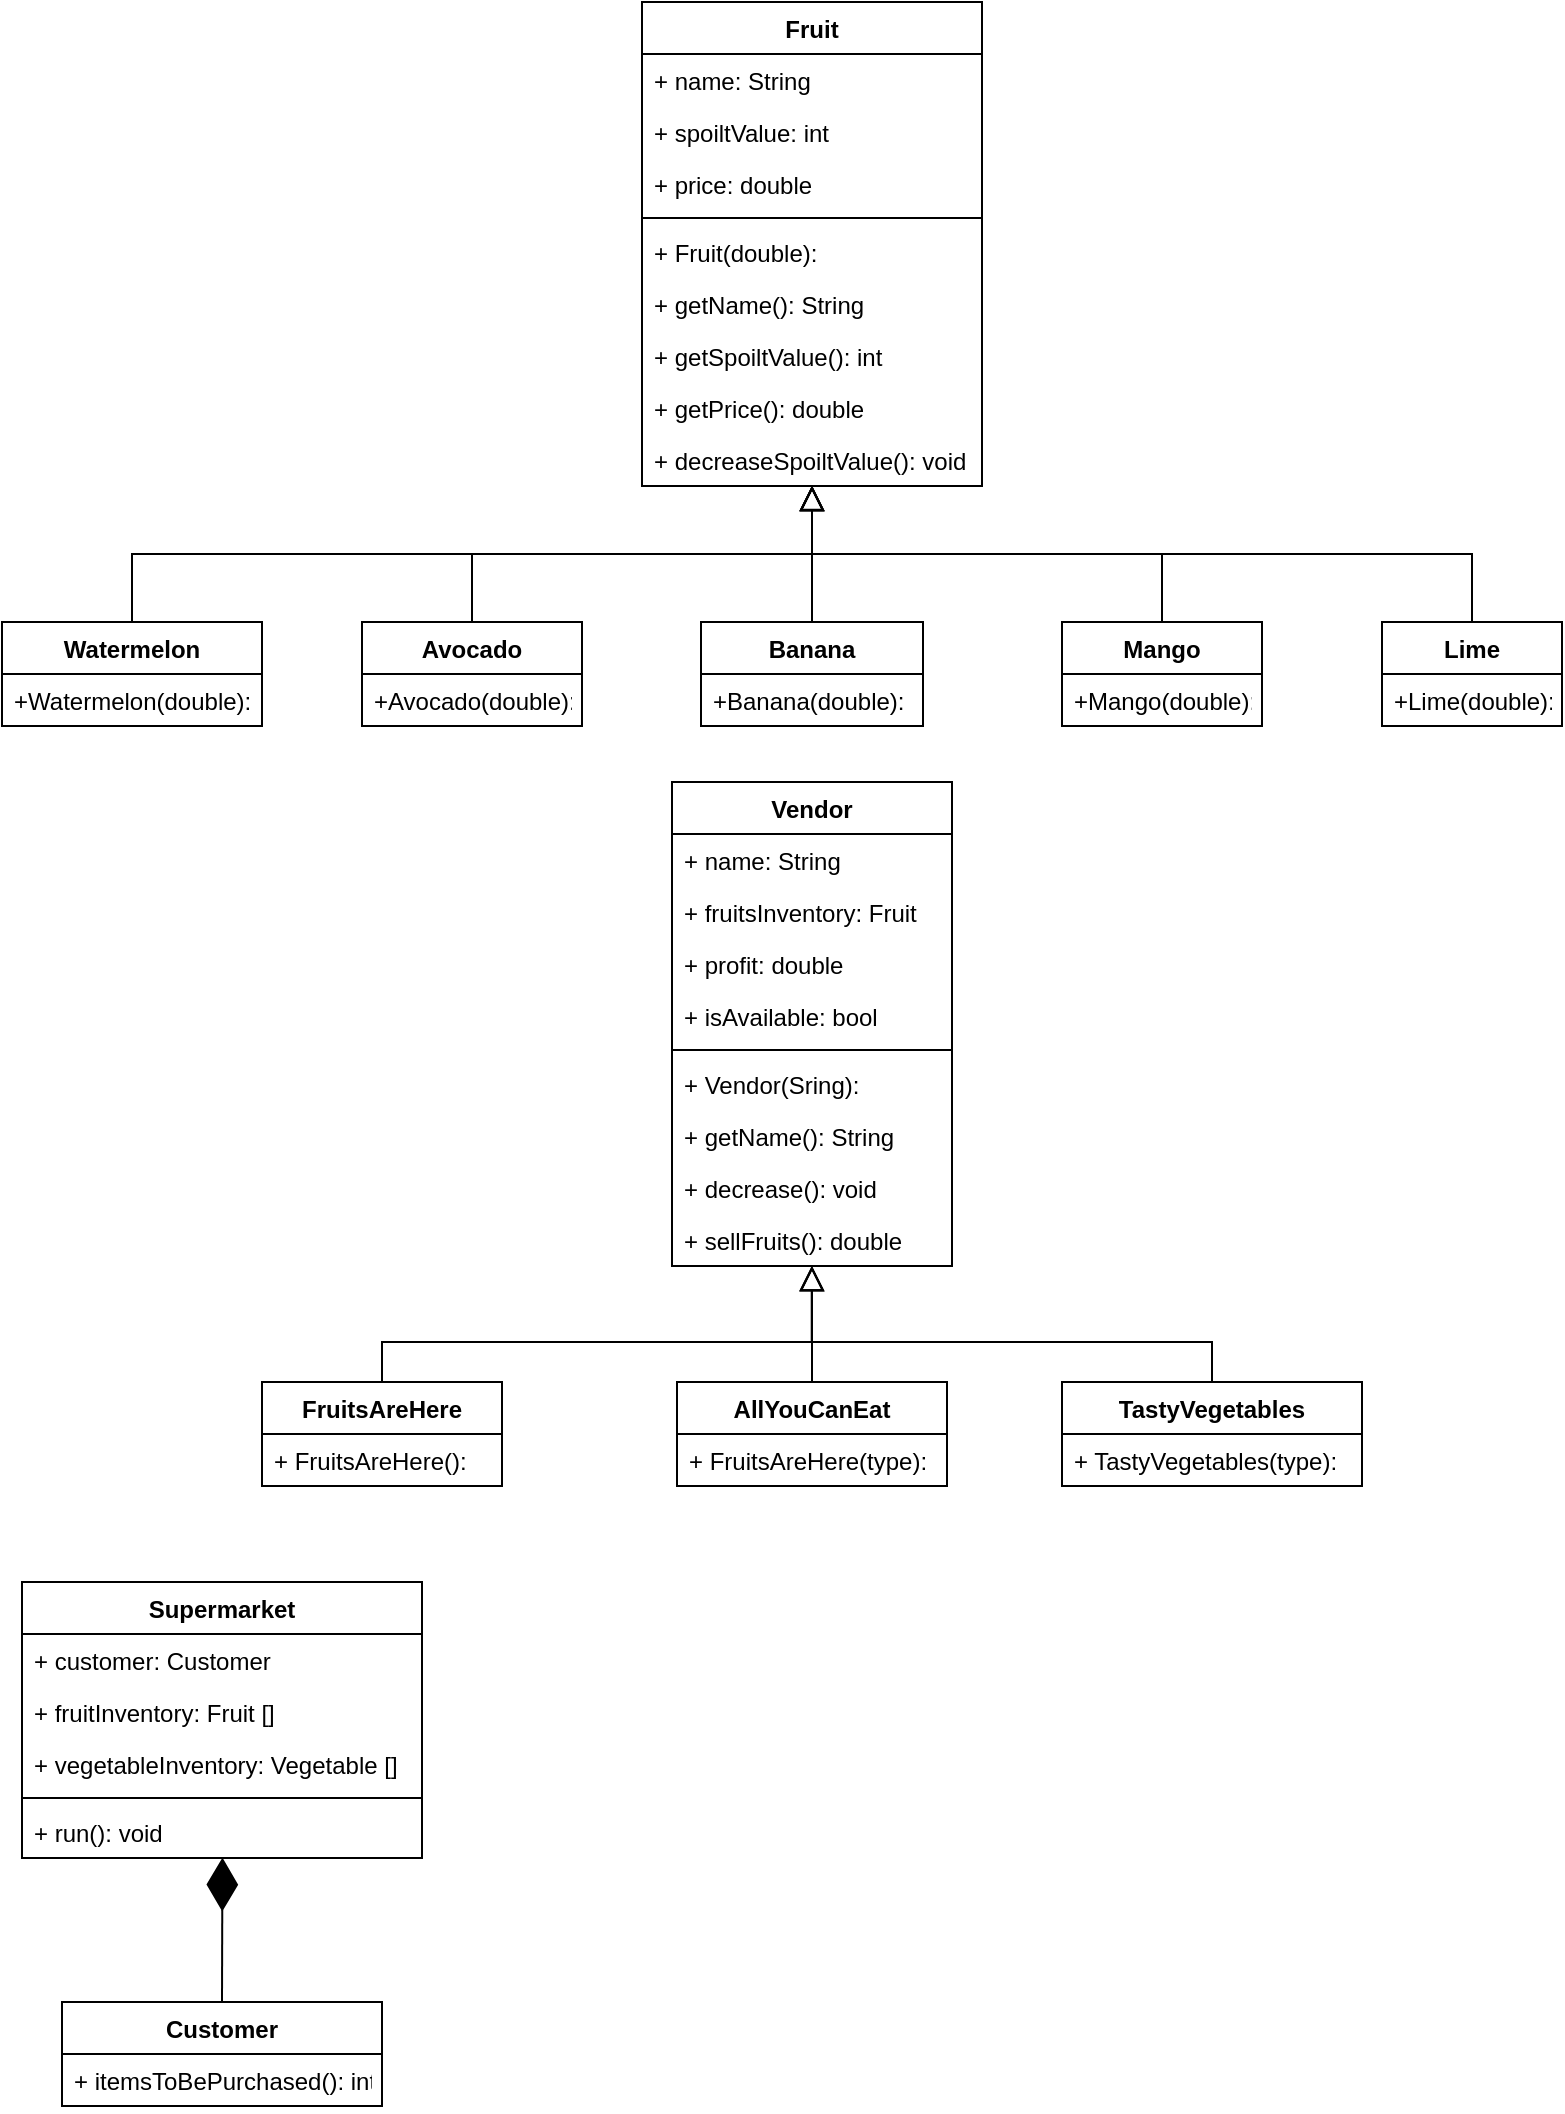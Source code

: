<mxfile version="20.5.3" type="github">
  <diagram id="C5RBs43oDa-KdzZeNtuy" name="Page-1">
    <mxGraphModel dx="552" dy="277" grid="1" gridSize="10" guides="1" tooltips="1" connect="1" arrows="1" fold="1" page="1" pageScale="1" pageWidth="827" pageHeight="1169" math="0" shadow="0">
      <root>
        <mxCell id="WIyWlLk6GJQsqaUBKTNV-0" />
        <mxCell id="WIyWlLk6GJQsqaUBKTNV-1" parent="WIyWlLk6GJQsqaUBKTNV-0" />
        <mxCell id="qY9DkQJwHZ6WqIzic8MO-0" value="Fruit" style="swimlane;fontStyle=1;align=center;verticalAlign=top;childLayout=stackLayout;horizontal=1;startSize=26;horizontalStack=0;resizeParent=1;resizeParentMax=0;resizeLast=0;collapsible=1;marginBottom=0;" parent="WIyWlLk6GJQsqaUBKTNV-1" vertex="1">
          <mxGeometry x="350" y="10" width="170" height="242" as="geometry" />
        </mxCell>
        <mxCell id="qY9DkQJwHZ6WqIzic8MO-1" value="+ name: String" style="text;strokeColor=none;fillColor=none;align=left;verticalAlign=top;spacingLeft=4;spacingRight=4;overflow=hidden;rotatable=0;points=[[0,0.5],[1,0.5]];portConstraint=eastwest;" parent="qY9DkQJwHZ6WqIzic8MO-0" vertex="1">
          <mxGeometry y="26" width="170" height="26" as="geometry" />
        </mxCell>
        <mxCell id="qY9DkQJwHZ6WqIzic8MO-4" value="+ spoiltValue: int" style="text;strokeColor=none;fillColor=none;align=left;verticalAlign=top;spacingLeft=4;spacingRight=4;overflow=hidden;rotatable=0;points=[[0,0.5],[1,0.5]];portConstraint=eastwest;" parent="qY9DkQJwHZ6WqIzic8MO-0" vertex="1">
          <mxGeometry y="52" width="170" height="26" as="geometry" />
        </mxCell>
        <mxCell id="qY9DkQJwHZ6WqIzic8MO-5" value="+ price: double" style="text;strokeColor=none;fillColor=none;align=left;verticalAlign=top;spacingLeft=4;spacingRight=4;overflow=hidden;rotatable=0;points=[[0,0.5],[1,0.5]];portConstraint=eastwest;" parent="qY9DkQJwHZ6WqIzic8MO-0" vertex="1">
          <mxGeometry y="78" width="170" height="26" as="geometry" />
        </mxCell>
        <mxCell id="qY9DkQJwHZ6WqIzic8MO-2" value="" style="line;strokeWidth=1;fillColor=none;align=left;verticalAlign=middle;spacingTop=-1;spacingLeft=3;spacingRight=3;rotatable=0;labelPosition=right;points=[];portConstraint=eastwest;strokeColor=inherit;" parent="qY9DkQJwHZ6WqIzic8MO-0" vertex="1">
          <mxGeometry y="104" width="170" height="8" as="geometry" />
        </mxCell>
        <mxCell id="qY9DkQJwHZ6WqIzic8MO-3" value="+ Fruit(double):" style="text;strokeColor=none;fillColor=none;align=left;verticalAlign=top;spacingLeft=4;spacingRight=4;overflow=hidden;rotatable=0;points=[[0,0.5],[1,0.5]];portConstraint=eastwest;" parent="qY9DkQJwHZ6WqIzic8MO-0" vertex="1">
          <mxGeometry y="112" width="170" height="26" as="geometry" />
        </mxCell>
        <mxCell id="qY9DkQJwHZ6WqIzic8MO-6" value="+ getName(): String" style="text;strokeColor=none;fillColor=none;align=left;verticalAlign=top;spacingLeft=4;spacingRight=4;overflow=hidden;rotatable=0;points=[[0,0.5],[1,0.5]];portConstraint=eastwest;" parent="qY9DkQJwHZ6WqIzic8MO-0" vertex="1">
          <mxGeometry y="138" width="170" height="26" as="geometry" />
        </mxCell>
        <mxCell id="qY9DkQJwHZ6WqIzic8MO-7" value="+ getSpoiltValue(): int" style="text;strokeColor=none;fillColor=none;align=left;verticalAlign=top;spacingLeft=4;spacingRight=4;overflow=hidden;rotatable=0;points=[[0,0.5],[1,0.5]];portConstraint=eastwest;" parent="qY9DkQJwHZ6WqIzic8MO-0" vertex="1">
          <mxGeometry y="164" width="170" height="26" as="geometry" />
        </mxCell>
        <mxCell id="qY9DkQJwHZ6WqIzic8MO-8" value="+ getPrice(): double" style="text;strokeColor=none;fillColor=none;align=left;verticalAlign=top;spacingLeft=4;spacingRight=4;overflow=hidden;rotatable=0;points=[[0,0.5],[1,0.5]];portConstraint=eastwest;" parent="qY9DkQJwHZ6WqIzic8MO-0" vertex="1">
          <mxGeometry y="190" width="170" height="26" as="geometry" />
        </mxCell>
        <mxCell id="qY9DkQJwHZ6WqIzic8MO-9" value="+ decreaseSpoiltValue(): void" style="text;strokeColor=none;fillColor=none;align=left;verticalAlign=top;spacingLeft=4;spacingRight=4;overflow=hidden;rotatable=0;points=[[0,0.5],[1,0.5]];portConstraint=eastwest;" parent="qY9DkQJwHZ6WqIzic8MO-0" vertex="1">
          <mxGeometry y="216" width="170" height="26" as="geometry" />
        </mxCell>
        <mxCell id="qY9DkQJwHZ6WqIzic8MO-10" value="" style="endArrow=block;endSize=10;endFill=0;shadow=0;strokeWidth=1;rounded=0;edgeStyle=elbowEdgeStyle;elbow=vertical;exitX=0.5;exitY=0;exitDx=0;exitDy=0;" parent="WIyWlLk6GJQsqaUBKTNV-1" source="qY9DkQJwHZ6WqIzic8MO-12" target="qY9DkQJwHZ6WqIzic8MO-9" edge="1">
          <mxGeometry width="160" relative="1" as="geometry">
            <mxPoint x="100" y="370" as="sourcePoint" />
            <mxPoint x="160" y="300" as="targetPoint" />
          </mxGeometry>
        </mxCell>
        <mxCell id="qY9DkQJwHZ6WqIzic8MO-11" value="" style="endArrow=block;endSize=10;endFill=0;shadow=0;strokeWidth=1;rounded=0;edgeStyle=elbowEdgeStyle;elbow=vertical;exitX=0.5;exitY=0;exitDx=0;exitDy=0;entryX=0.5;entryY=1.006;entryDx=0;entryDy=0;entryPerimeter=0;" parent="WIyWlLk6GJQsqaUBKTNV-1" source="qY9DkQJwHZ6WqIzic8MO-18" target="qY9DkQJwHZ6WqIzic8MO-9" edge="1">
          <mxGeometry width="160" relative="1" as="geometry">
            <mxPoint x="290" y="340" as="sourcePoint" />
            <mxPoint x="240" y="270" as="targetPoint" />
          </mxGeometry>
        </mxCell>
        <mxCell id="qY9DkQJwHZ6WqIzic8MO-12" value="Watermelon" style="swimlane;fontStyle=1;align=center;verticalAlign=top;childLayout=stackLayout;horizontal=1;startSize=26;horizontalStack=0;resizeParent=1;resizeLast=0;collapsible=1;marginBottom=0;rounded=0;shadow=0;strokeWidth=1;" parent="WIyWlLk6GJQsqaUBKTNV-1" vertex="1">
          <mxGeometry x="30" y="320" width="130" height="52" as="geometry">
            <mxRectangle x="130" y="380" width="160" height="26" as="alternateBounds" />
          </mxGeometry>
        </mxCell>
        <mxCell id="qY9DkQJwHZ6WqIzic8MO-16" value="+Watermelon(double):" style="text;align=left;verticalAlign=top;spacingLeft=4;spacingRight=4;overflow=hidden;rotatable=0;points=[[0,0.5],[1,0.5]];portConstraint=eastwest;fontStyle=0" parent="qY9DkQJwHZ6WqIzic8MO-12" vertex="1">
          <mxGeometry y="26" width="130" height="26" as="geometry" />
        </mxCell>
        <mxCell id="qY9DkQJwHZ6WqIzic8MO-18" value="Banana" style="swimlane;fontStyle=1;align=center;verticalAlign=top;childLayout=stackLayout;horizontal=1;startSize=26;horizontalStack=0;resizeParent=1;resizeLast=0;collapsible=1;marginBottom=0;rounded=0;shadow=0;strokeWidth=1;" parent="WIyWlLk6GJQsqaUBKTNV-1" vertex="1">
          <mxGeometry x="379.5" y="320" width="111" height="52" as="geometry">
            <mxRectangle x="130" y="380" width="160" height="26" as="alternateBounds" />
          </mxGeometry>
        </mxCell>
        <mxCell id="qY9DkQJwHZ6WqIzic8MO-19" value="+Banana(double):" style="text;align=left;verticalAlign=top;spacingLeft=4;spacingRight=4;overflow=hidden;rotatable=0;points=[[0,0.5],[1,0.5]];portConstraint=eastwest;fontStyle=0" parent="qY9DkQJwHZ6WqIzic8MO-18" vertex="1">
          <mxGeometry y="26" width="111" height="26" as="geometry" />
        </mxCell>
        <mxCell id="qY9DkQJwHZ6WqIzic8MO-20" value="Lime" style="swimlane;fontStyle=1;align=center;verticalAlign=top;childLayout=stackLayout;horizontal=1;startSize=26;horizontalStack=0;resizeParent=1;resizeLast=0;collapsible=1;marginBottom=0;rounded=0;shadow=0;strokeWidth=1;" parent="WIyWlLk6GJQsqaUBKTNV-1" vertex="1">
          <mxGeometry x="720" y="320" width="90" height="52" as="geometry">
            <mxRectangle x="130" y="380" width="160" height="26" as="alternateBounds" />
          </mxGeometry>
        </mxCell>
        <mxCell id="qY9DkQJwHZ6WqIzic8MO-21" value="+Lime(double):" style="text;align=left;verticalAlign=top;spacingLeft=4;spacingRight=4;overflow=hidden;rotatable=0;points=[[0,0.5],[1,0.5]];portConstraint=eastwest;fontStyle=0" parent="qY9DkQJwHZ6WqIzic8MO-20" vertex="1">
          <mxGeometry y="26" width="90" height="26" as="geometry" />
        </mxCell>
        <mxCell id="qY9DkQJwHZ6WqIzic8MO-22" value="Mango" style="swimlane;fontStyle=1;align=center;verticalAlign=top;childLayout=stackLayout;horizontal=1;startSize=26;horizontalStack=0;resizeParent=1;resizeLast=0;collapsible=1;marginBottom=0;rounded=0;shadow=0;strokeWidth=1;" parent="WIyWlLk6GJQsqaUBKTNV-1" vertex="1">
          <mxGeometry x="560" y="320" width="100" height="52" as="geometry">
            <mxRectangle x="130" y="380" width="160" height="26" as="alternateBounds" />
          </mxGeometry>
        </mxCell>
        <mxCell id="qY9DkQJwHZ6WqIzic8MO-23" value="+Mango(double):" style="text;align=left;verticalAlign=top;spacingLeft=4;spacingRight=4;overflow=hidden;rotatable=0;points=[[0,0.5],[1,0.5]];portConstraint=eastwest;fontStyle=0" parent="qY9DkQJwHZ6WqIzic8MO-22" vertex="1">
          <mxGeometry y="26" width="100" height="26" as="geometry" />
        </mxCell>
        <mxCell id="qY9DkQJwHZ6WqIzic8MO-24" value="Avocado" style="swimlane;fontStyle=1;align=center;verticalAlign=top;childLayout=stackLayout;horizontal=1;startSize=26;horizontalStack=0;resizeParent=1;resizeLast=0;collapsible=1;marginBottom=0;rounded=0;shadow=0;strokeWidth=1;" parent="WIyWlLk6GJQsqaUBKTNV-1" vertex="1">
          <mxGeometry x="210" y="320" width="110" height="52" as="geometry">
            <mxRectangle x="130" y="380" width="160" height="26" as="alternateBounds" />
          </mxGeometry>
        </mxCell>
        <mxCell id="qY9DkQJwHZ6WqIzic8MO-25" value="+Avocado(double):" style="text;align=left;verticalAlign=top;spacingLeft=4;spacingRight=4;overflow=hidden;rotatable=0;points=[[0,0.5],[1,0.5]];portConstraint=eastwest;fontStyle=0" parent="qY9DkQJwHZ6WqIzic8MO-24" vertex="1">
          <mxGeometry y="26" width="110" height="26" as="geometry" />
        </mxCell>
        <mxCell id="qY9DkQJwHZ6WqIzic8MO-28" value="" style="endArrow=block;endSize=10;endFill=0;shadow=0;strokeWidth=1;rounded=0;edgeStyle=elbowEdgeStyle;elbow=vertical;exitX=0.5;exitY=0;exitDx=0;exitDy=0;entryX=0.5;entryY=0.991;entryDx=0;entryDy=0;entryPerimeter=0;" parent="WIyWlLk6GJQsqaUBKTNV-1" source="qY9DkQJwHZ6WqIzic8MO-20" target="qY9DkQJwHZ6WqIzic8MO-9" edge="1">
          <mxGeometry width="160" relative="1" as="geometry">
            <mxPoint x="380" y="328" as="sourcePoint" />
            <mxPoint x="260" y="270" as="targetPoint" />
          </mxGeometry>
        </mxCell>
        <mxCell id="qY9DkQJwHZ6WqIzic8MO-29" value="" style="endArrow=block;endSize=10;endFill=0;shadow=0;strokeWidth=1;rounded=0;edgeStyle=elbowEdgeStyle;elbow=vertical;exitX=0.5;exitY=0;exitDx=0;exitDy=0;entryX=0.5;entryY=0.996;entryDx=0;entryDy=0;entryPerimeter=0;" parent="WIyWlLk6GJQsqaUBKTNV-1" source="qY9DkQJwHZ6WqIzic8MO-24" target="qY9DkQJwHZ6WqIzic8MO-9" edge="1">
          <mxGeometry width="160" relative="1" as="geometry">
            <mxPoint x="115" y="350" as="sourcePoint" />
            <mxPoint x="255" y="272" as="targetPoint" />
          </mxGeometry>
        </mxCell>
        <mxCell id="qY9DkQJwHZ6WqIzic8MO-30" value="" style="endArrow=block;endSize=10;endFill=0;shadow=0;strokeWidth=1;rounded=0;edgeStyle=elbowEdgeStyle;elbow=vertical;exitX=0.5;exitY=0;exitDx=0;exitDy=0;entryX=0.5;entryY=1.002;entryDx=0;entryDy=0;entryPerimeter=0;" parent="WIyWlLk6GJQsqaUBKTNV-1" source="qY9DkQJwHZ6WqIzic8MO-22" target="qY9DkQJwHZ6WqIzic8MO-9" edge="1">
          <mxGeometry width="160" relative="1" as="geometry">
            <mxPoint x="415" y="350" as="sourcePoint" />
            <mxPoint x="255" y="271.766" as="targetPoint" />
          </mxGeometry>
        </mxCell>
        <mxCell id="X1cJ_ASawGLhmO6_ULcc-0" value="Vendor" style="swimlane;fontStyle=1;align=center;verticalAlign=top;childLayout=stackLayout;horizontal=1;startSize=26;horizontalStack=0;resizeParent=1;resizeParentMax=0;resizeLast=0;collapsible=1;marginBottom=0;" vertex="1" parent="WIyWlLk6GJQsqaUBKTNV-1">
          <mxGeometry x="365" y="400" width="140" height="242" as="geometry" />
        </mxCell>
        <mxCell id="X1cJ_ASawGLhmO6_ULcc-1" value="+ name: String" style="text;strokeColor=none;fillColor=none;align=left;verticalAlign=top;spacingLeft=4;spacingRight=4;overflow=hidden;rotatable=0;points=[[0,0.5],[1,0.5]];portConstraint=eastwest;" vertex="1" parent="X1cJ_ASawGLhmO6_ULcc-0">
          <mxGeometry y="26" width="140" height="26" as="geometry" />
        </mxCell>
        <mxCell id="X1cJ_ASawGLhmO6_ULcc-2" value="+ fruitsInventory: Fruit" style="text;strokeColor=none;fillColor=none;align=left;verticalAlign=top;spacingLeft=4;spacingRight=4;overflow=hidden;rotatable=0;points=[[0,0.5],[1,0.5]];portConstraint=eastwest;" vertex="1" parent="X1cJ_ASawGLhmO6_ULcc-0">
          <mxGeometry y="52" width="140" height="26" as="geometry" />
        </mxCell>
        <mxCell id="X1cJ_ASawGLhmO6_ULcc-3" value="+ profit: double" style="text;strokeColor=none;fillColor=none;align=left;verticalAlign=top;spacingLeft=4;spacingRight=4;overflow=hidden;rotatable=0;points=[[0,0.5],[1,0.5]];portConstraint=eastwest;" vertex="1" parent="X1cJ_ASawGLhmO6_ULcc-0">
          <mxGeometry y="78" width="140" height="26" as="geometry" />
        </mxCell>
        <mxCell id="X1cJ_ASawGLhmO6_ULcc-11" value="+ isAvailable: bool" style="text;strokeColor=none;fillColor=none;align=left;verticalAlign=top;spacingLeft=4;spacingRight=4;overflow=hidden;rotatable=0;points=[[0,0.5],[1,0.5]];portConstraint=eastwest;" vertex="1" parent="X1cJ_ASawGLhmO6_ULcc-0">
          <mxGeometry y="104" width="140" height="26" as="geometry" />
        </mxCell>
        <mxCell id="X1cJ_ASawGLhmO6_ULcc-4" value="" style="line;strokeWidth=1;fillColor=none;align=left;verticalAlign=middle;spacingTop=-1;spacingLeft=3;spacingRight=3;rotatable=0;labelPosition=right;points=[];portConstraint=eastwest;strokeColor=inherit;" vertex="1" parent="X1cJ_ASawGLhmO6_ULcc-0">
          <mxGeometry y="130" width="140" height="8" as="geometry" />
        </mxCell>
        <mxCell id="X1cJ_ASawGLhmO6_ULcc-5" value="+ Vendor(Sring):" style="text;strokeColor=none;fillColor=none;align=left;verticalAlign=top;spacingLeft=4;spacingRight=4;overflow=hidden;rotatable=0;points=[[0,0.5],[1,0.5]];portConstraint=eastwest;" vertex="1" parent="X1cJ_ASawGLhmO6_ULcc-0">
          <mxGeometry y="138" width="140" height="26" as="geometry" />
        </mxCell>
        <mxCell id="X1cJ_ASawGLhmO6_ULcc-6" value="+ getName(): String" style="text;strokeColor=none;fillColor=none;align=left;verticalAlign=top;spacingLeft=4;spacingRight=4;overflow=hidden;rotatable=0;points=[[0,0.5],[1,0.5]];portConstraint=eastwest;" vertex="1" parent="X1cJ_ASawGLhmO6_ULcc-0">
          <mxGeometry y="164" width="140" height="26" as="geometry" />
        </mxCell>
        <mxCell id="X1cJ_ASawGLhmO6_ULcc-9" value="+ decrease(): void" style="text;strokeColor=none;fillColor=none;align=left;verticalAlign=top;spacingLeft=4;spacingRight=4;overflow=hidden;rotatable=0;points=[[0,0.5],[1,0.5]];portConstraint=eastwest;" vertex="1" parent="X1cJ_ASawGLhmO6_ULcc-0">
          <mxGeometry y="190" width="140" height="26" as="geometry" />
        </mxCell>
        <mxCell id="X1cJ_ASawGLhmO6_ULcc-12" value="+ sellFruits(): double" style="text;strokeColor=none;fillColor=none;align=left;verticalAlign=top;spacingLeft=4;spacingRight=4;overflow=hidden;rotatable=0;points=[[0,0.5],[1,0.5]];portConstraint=eastwest;" vertex="1" parent="X1cJ_ASawGLhmO6_ULcc-0">
          <mxGeometry y="216" width="140" height="26" as="geometry" />
        </mxCell>
        <mxCell id="X1cJ_ASawGLhmO6_ULcc-13" value="FruitsAreHere" style="swimlane;fontStyle=1;align=center;verticalAlign=top;childLayout=stackLayout;horizontal=1;startSize=26;horizontalStack=0;resizeParent=1;resizeParentMax=0;resizeLast=0;collapsible=1;marginBottom=0;" vertex="1" parent="WIyWlLk6GJQsqaUBKTNV-1">
          <mxGeometry x="160" y="700" width="120" height="52" as="geometry" />
        </mxCell>
        <mxCell id="X1cJ_ASawGLhmO6_ULcc-16" value="+ FruitsAreHere():" style="text;strokeColor=none;fillColor=none;align=left;verticalAlign=top;spacingLeft=4;spacingRight=4;overflow=hidden;rotatable=0;points=[[0,0.5],[1,0.5]];portConstraint=eastwest;" vertex="1" parent="X1cJ_ASawGLhmO6_ULcc-13">
          <mxGeometry y="26" width="120" height="26" as="geometry" />
        </mxCell>
        <mxCell id="X1cJ_ASawGLhmO6_ULcc-18" value="" style="endArrow=block;endSize=10;endFill=0;shadow=0;strokeWidth=1;rounded=0;edgeStyle=elbowEdgeStyle;elbow=vertical;exitX=0.5;exitY=0;exitDx=0;exitDy=0;entryX=0.5;entryY=1;entryDx=0;entryDy=0;" edge="1" parent="WIyWlLk6GJQsqaUBKTNV-1" source="X1cJ_ASawGLhmO6_ULcc-13" target="X1cJ_ASawGLhmO6_ULcc-0">
          <mxGeometry width="160" relative="1" as="geometry">
            <mxPoint x="-20" y="738.1" as="sourcePoint" />
            <mxPoint x="150" y="669.996" as="targetPoint" />
            <Array as="points">
              <mxPoint x="300" y="680" />
              <mxPoint x="200" y="660" />
              <mxPoint x="100" y="680" />
            </Array>
          </mxGeometry>
        </mxCell>
        <mxCell id="X1cJ_ASawGLhmO6_ULcc-19" value="AllYouCanEat" style="swimlane;fontStyle=1;align=center;verticalAlign=top;childLayout=stackLayout;horizontal=1;startSize=26;horizontalStack=0;resizeParent=1;resizeParentMax=0;resizeLast=0;collapsible=1;marginBottom=0;" vertex="1" parent="WIyWlLk6GJQsqaUBKTNV-1">
          <mxGeometry x="367.5" y="700" width="135" height="52" as="geometry" />
        </mxCell>
        <mxCell id="X1cJ_ASawGLhmO6_ULcc-20" value="+ FruitsAreHere(type):" style="text;strokeColor=none;fillColor=none;align=left;verticalAlign=top;spacingLeft=4;spacingRight=4;overflow=hidden;rotatable=0;points=[[0,0.5],[1,0.5]];portConstraint=eastwest;" vertex="1" parent="X1cJ_ASawGLhmO6_ULcc-19">
          <mxGeometry y="26" width="135" height="26" as="geometry" />
        </mxCell>
        <mxCell id="X1cJ_ASawGLhmO6_ULcc-21" value="TastyVegetables" style="swimlane;fontStyle=1;align=center;verticalAlign=top;childLayout=stackLayout;horizontal=1;startSize=26;horizontalStack=0;resizeParent=1;resizeParentMax=0;resizeLast=0;collapsible=1;marginBottom=0;" vertex="1" parent="WIyWlLk6GJQsqaUBKTNV-1">
          <mxGeometry x="560" y="700" width="150" height="52" as="geometry" />
        </mxCell>
        <mxCell id="X1cJ_ASawGLhmO6_ULcc-22" value="+ TastyVegetables(type):" style="text;strokeColor=none;fillColor=none;align=left;verticalAlign=top;spacingLeft=4;spacingRight=4;overflow=hidden;rotatable=0;points=[[0,0.5],[1,0.5]];portConstraint=eastwest;" vertex="1" parent="X1cJ_ASawGLhmO6_ULcc-21">
          <mxGeometry y="26" width="150" height="26" as="geometry" />
        </mxCell>
        <mxCell id="X1cJ_ASawGLhmO6_ULcc-23" value="" style="endArrow=block;endSize=10;endFill=0;shadow=0;strokeWidth=1;rounded=0;edgeStyle=elbowEdgeStyle;elbow=vertical;exitX=0.5;exitY=0;exitDx=0;exitDy=0;entryX=0.5;entryY=1.007;entryDx=0;entryDy=0;entryPerimeter=0;" edge="1" parent="WIyWlLk6GJQsqaUBKTNV-1" source="X1cJ_ASawGLhmO6_ULcc-19" target="X1cJ_ASawGLhmO6_ULcc-12">
          <mxGeometry width="160" relative="1" as="geometry">
            <mxPoint x="250" y="720" as="sourcePoint" />
            <mxPoint x="130" y="640" as="targetPoint" />
            <Array as="points">
              <mxPoint x="420" y="670" />
              <mxPoint x="360" y="670" />
            </Array>
          </mxGeometry>
        </mxCell>
        <mxCell id="X1cJ_ASawGLhmO6_ULcc-24" value="" style="endArrow=block;endSize=10;endFill=0;shadow=0;strokeWidth=1;rounded=0;edgeStyle=elbowEdgeStyle;elbow=vertical;exitX=0.5;exitY=0;exitDx=0;exitDy=0;entryX=0.499;entryY=0.999;entryDx=0;entryDy=0;entryPerimeter=0;" edge="1" parent="WIyWlLk6GJQsqaUBKTNV-1" source="X1cJ_ASawGLhmO6_ULcc-21" target="X1cJ_ASawGLhmO6_ULcc-12">
          <mxGeometry width="160" relative="1" as="geometry">
            <mxPoint x="380" y="790" as="sourcePoint" />
            <mxPoint x="135" y="652.182" as="targetPoint" />
            <Array as="points">
              <mxPoint x="430" y="680" />
              <mxPoint x="350" y="680" />
              <mxPoint x="120" y="700" />
            </Array>
          </mxGeometry>
        </mxCell>
        <mxCell id="X1cJ_ASawGLhmO6_ULcc-25" value="Customer" style="swimlane;fontStyle=1;align=center;verticalAlign=top;childLayout=stackLayout;horizontal=1;startSize=26;horizontalStack=0;resizeParent=1;resizeParentMax=0;resizeLast=0;collapsible=1;marginBottom=0;" vertex="1" parent="WIyWlLk6GJQsqaUBKTNV-1">
          <mxGeometry x="60" y="1010" width="160" height="52" as="geometry" />
        </mxCell>
        <mxCell id="X1cJ_ASawGLhmO6_ULcc-28" value="+ itemsToBePurchased(): int" style="text;strokeColor=none;fillColor=none;align=left;verticalAlign=top;spacingLeft=4;spacingRight=4;overflow=hidden;rotatable=0;points=[[0,0.5],[1,0.5]];portConstraint=eastwest;" vertex="1" parent="X1cJ_ASawGLhmO6_ULcc-25">
          <mxGeometry y="26" width="160" height="26" as="geometry" />
        </mxCell>
        <mxCell id="X1cJ_ASawGLhmO6_ULcc-29" value="Supermarket" style="swimlane;fontStyle=1;align=center;verticalAlign=top;childLayout=stackLayout;horizontal=1;startSize=26;horizontalStack=0;resizeParent=1;resizeParentMax=0;resizeLast=0;collapsible=1;marginBottom=0;" vertex="1" parent="WIyWlLk6GJQsqaUBKTNV-1">
          <mxGeometry x="40" y="800" width="200" height="138" as="geometry" />
        </mxCell>
        <mxCell id="X1cJ_ASawGLhmO6_ULcc-30" value="+ customer: Customer" style="text;strokeColor=none;fillColor=none;align=left;verticalAlign=top;spacingLeft=4;spacingRight=4;overflow=hidden;rotatable=0;points=[[0,0.5],[1,0.5]];portConstraint=eastwest;" vertex="1" parent="X1cJ_ASawGLhmO6_ULcc-29">
          <mxGeometry y="26" width="200" height="26" as="geometry" />
        </mxCell>
        <mxCell id="X1cJ_ASawGLhmO6_ULcc-38" value="+ fruitInventory: Fruit []" style="text;strokeColor=none;fillColor=none;align=left;verticalAlign=top;spacingLeft=4;spacingRight=4;overflow=hidden;rotatable=0;points=[[0,0.5],[1,0.5]];portConstraint=eastwest;" vertex="1" parent="X1cJ_ASawGLhmO6_ULcc-29">
          <mxGeometry y="52" width="200" height="26" as="geometry" />
        </mxCell>
        <mxCell id="X1cJ_ASawGLhmO6_ULcc-39" value="+ vegetableInventory: Vegetable []" style="text;strokeColor=none;fillColor=none;align=left;verticalAlign=top;spacingLeft=4;spacingRight=4;overflow=hidden;rotatable=0;points=[[0,0.5],[1,0.5]];portConstraint=eastwest;" vertex="1" parent="X1cJ_ASawGLhmO6_ULcc-29">
          <mxGeometry y="78" width="200" height="26" as="geometry" />
        </mxCell>
        <mxCell id="X1cJ_ASawGLhmO6_ULcc-31" value="" style="line;strokeWidth=1;fillColor=none;align=left;verticalAlign=middle;spacingTop=-1;spacingLeft=3;spacingRight=3;rotatable=0;labelPosition=right;points=[];portConstraint=eastwest;strokeColor=inherit;" vertex="1" parent="X1cJ_ASawGLhmO6_ULcc-29">
          <mxGeometry y="104" width="200" height="8" as="geometry" />
        </mxCell>
        <mxCell id="X1cJ_ASawGLhmO6_ULcc-32" value="+ run(): void" style="text;strokeColor=none;fillColor=none;align=left;verticalAlign=top;spacingLeft=4;spacingRight=4;overflow=hidden;rotatable=0;points=[[0,0.5],[1,0.5]];portConstraint=eastwest;" vertex="1" parent="X1cJ_ASawGLhmO6_ULcc-29">
          <mxGeometry y="112" width="200" height="26" as="geometry" />
        </mxCell>
        <mxCell id="X1cJ_ASawGLhmO6_ULcc-41" value="" style="endArrow=diamondThin;endFill=1;endSize=24;html=1;rounded=0;exitX=0.5;exitY=0;exitDx=0;exitDy=0;entryX=0.501;entryY=0.993;entryDx=0;entryDy=0;entryPerimeter=0;" edge="1" parent="WIyWlLk6GJQsqaUBKTNV-1" source="X1cJ_ASawGLhmO6_ULcc-25" target="X1cJ_ASawGLhmO6_ULcc-32">
          <mxGeometry width="160" relative="1" as="geometry">
            <mxPoint x="190" y="980" as="sourcePoint" />
            <mxPoint x="140" y="940" as="targetPoint" />
          </mxGeometry>
        </mxCell>
      </root>
    </mxGraphModel>
  </diagram>
</mxfile>
